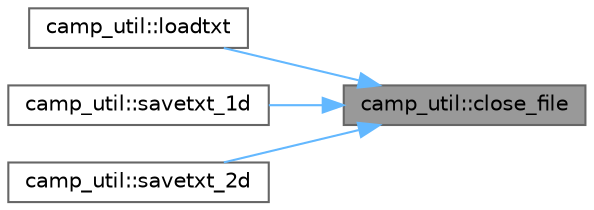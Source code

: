digraph "camp_util::close_file"
{
 // LATEX_PDF_SIZE
  bgcolor="transparent";
  edge [fontname=Helvetica,fontsize=10,labelfontname=Helvetica,labelfontsize=10];
  node [fontname=Helvetica,fontsize=10,shape=box,height=0.2,width=0.4];
  rankdir="RL";
  Node1 [label="camp_util::close_file",height=0.2,width=0.4,color="gray40", fillcolor="grey60", style="filled", fontcolor="black",tooltip="Close a file and de-assign the unit."];
  Node1 -> Node2 [dir="back",color="steelblue1",style="solid"];
  Node2 [label="camp_util::loadtxt",height=0.2,width=0.4,color="grey40", fillcolor="white", style="filled",URL="$namespacecamp__util.html#a8880473ee9de8b37a6612c3a110661df",tooltip="Load a real array from a text file."];
  Node1 -> Node3 [dir="back",color="steelblue1",style="solid"];
  Node3 [label="camp_util::savetxt_1d",height=0.2,width=0.4,color="grey40", fillcolor="white", style="filled",URL="$namespacecamp__util.html#aa48c6ccfcafcc8c764fd1322587c1e97",tooltip="Write a real 1D array to a text file."];
  Node1 -> Node4 [dir="back",color="steelblue1",style="solid"];
  Node4 [label="camp_util::savetxt_2d",height=0.2,width=0.4,color="grey40", fillcolor="white", style="filled",URL="$namespacecamp__util.html#a758d52b5dd5f2dc2798f7e42afdcb2ea",tooltip="Write a real 2D array to a text file."];
}
